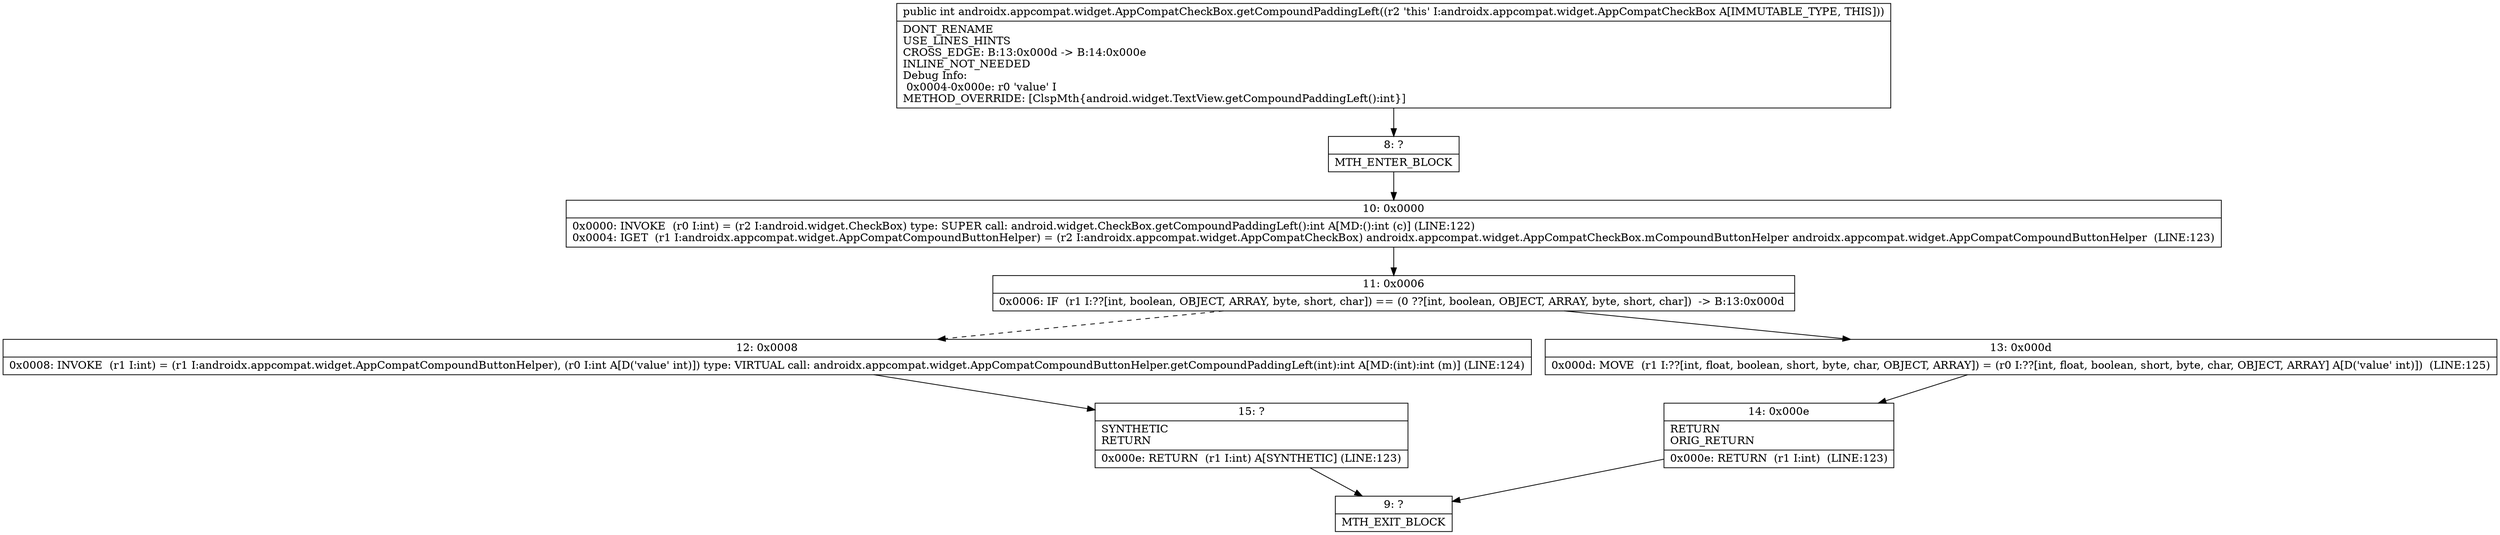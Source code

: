 digraph "CFG forandroidx.appcompat.widget.AppCompatCheckBox.getCompoundPaddingLeft()I" {
Node_8 [shape=record,label="{8\:\ ?|MTH_ENTER_BLOCK\l}"];
Node_10 [shape=record,label="{10\:\ 0x0000|0x0000: INVOKE  (r0 I:int) = (r2 I:android.widget.CheckBox) type: SUPER call: android.widget.CheckBox.getCompoundPaddingLeft():int A[MD:():int (c)] (LINE:122)\l0x0004: IGET  (r1 I:androidx.appcompat.widget.AppCompatCompoundButtonHelper) = (r2 I:androidx.appcompat.widget.AppCompatCheckBox) androidx.appcompat.widget.AppCompatCheckBox.mCompoundButtonHelper androidx.appcompat.widget.AppCompatCompoundButtonHelper  (LINE:123)\l}"];
Node_11 [shape=record,label="{11\:\ 0x0006|0x0006: IF  (r1 I:??[int, boolean, OBJECT, ARRAY, byte, short, char]) == (0 ??[int, boolean, OBJECT, ARRAY, byte, short, char])  \-\> B:13:0x000d \l}"];
Node_12 [shape=record,label="{12\:\ 0x0008|0x0008: INVOKE  (r1 I:int) = (r1 I:androidx.appcompat.widget.AppCompatCompoundButtonHelper), (r0 I:int A[D('value' int)]) type: VIRTUAL call: androidx.appcompat.widget.AppCompatCompoundButtonHelper.getCompoundPaddingLeft(int):int A[MD:(int):int (m)] (LINE:124)\l}"];
Node_15 [shape=record,label="{15\:\ ?|SYNTHETIC\lRETURN\l|0x000e: RETURN  (r1 I:int) A[SYNTHETIC] (LINE:123)\l}"];
Node_9 [shape=record,label="{9\:\ ?|MTH_EXIT_BLOCK\l}"];
Node_13 [shape=record,label="{13\:\ 0x000d|0x000d: MOVE  (r1 I:??[int, float, boolean, short, byte, char, OBJECT, ARRAY]) = (r0 I:??[int, float, boolean, short, byte, char, OBJECT, ARRAY] A[D('value' int)])  (LINE:125)\l}"];
Node_14 [shape=record,label="{14\:\ 0x000e|RETURN\lORIG_RETURN\l|0x000e: RETURN  (r1 I:int)  (LINE:123)\l}"];
MethodNode[shape=record,label="{public int androidx.appcompat.widget.AppCompatCheckBox.getCompoundPaddingLeft((r2 'this' I:androidx.appcompat.widget.AppCompatCheckBox A[IMMUTABLE_TYPE, THIS]))  | DONT_RENAME\lUSE_LINES_HINTS\lCROSS_EDGE: B:13:0x000d \-\> B:14:0x000e\lINLINE_NOT_NEEDED\lDebug Info:\l  0x0004\-0x000e: r0 'value' I\lMETHOD_OVERRIDE: [ClspMth\{android.widget.TextView.getCompoundPaddingLeft():int\}]\l}"];
MethodNode -> Node_8;Node_8 -> Node_10;
Node_10 -> Node_11;
Node_11 -> Node_12[style=dashed];
Node_11 -> Node_13;
Node_12 -> Node_15;
Node_15 -> Node_9;
Node_13 -> Node_14;
Node_14 -> Node_9;
}

